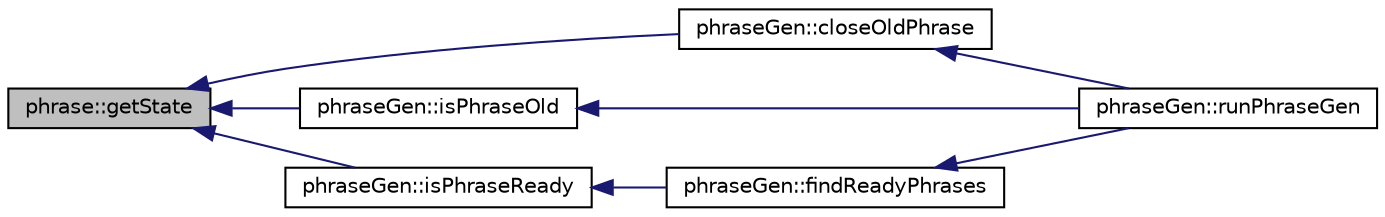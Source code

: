 digraph G
{
  edge [fontname="Helvetica",fontsize="10",labelfontname="Helvetica",labelfontsize="10"];
  node [fontname="Helvetica",fontsize="10",shape=record];
  rankdir=LR;
  Node1 [label="phrase::getState",height=0.2,width=0.4,color="black", fillcolor="grey75", style="filled" fontcolor="black"];
  Node1 -> Node2 [dir=back,color="midnightblue",fontsize="10",style="solid",fontname="Helvetica"];
  Node2 [label="phraseGen::closeOldPhrase",height=0.2,width=0.4,color="black", fillcolor="white", style="filled",URL="$classphraseGen.html#a35e9879ba8c8931661e112c579ead2b4"];
  Node2 -> Node3 [dir=back,color="midnightblue",fontsize="10",style="solid",fontname="Helvetica"];
  Node3 [label="phraseGen::runPhraseGen",height=0.2,width=0.4,color="black", fillcolor="white", style="filled",URL="$classphraseGen.html#a27c8b0d81592bc45e7f25e9cb7a4d1c4"];
  Node1 -> Node4 [dir=back,color="midnightblue",fontsize="10",style="solid",fontname="Helvetica"];
  Node4 [label="phraseGen::isPhraseOld",height=0.2,width=0.4,color="black", fillcolor="white", style="filled",URL="$classphraseGen.html#a582a2a74fe8029250138b0736b1fa6f5"];
  Node4 -> Node3 [dir=back,color="midnightblue",fontsize="10",style="solid",fontname="Helvetica"];
  Node1 -> Node5 [dir=back,color="midnightblue",fontsize="10",style="solid",fontname="Helvetica"];
  Node5 [label="phraseGen::isPhraseReady",height=0.2,width=0.4,color="black", fillcolor="white", style="filled",URL="$classphraseGen.html#aa63dd2ce73bcee18bea216bbc4899c76"];
  Node5 -> Node6 [dir=back,color="midnightblue",fontsize="10",style="solid",fontname="Helvetica"];
  Node6 [label="phraseGen::findReadyPhrases",height=0.2,width=0.4,color="black", fillcolor="white", style="filled",URL="$classphraseGen.html#ab1fd52686e66bea06bd08d7fc8a4eb23"];
  Node6 -> Node3 [dir=back,color="midnightblue",fontsize="10",style="solid",fontname="Helvetica"];
}
